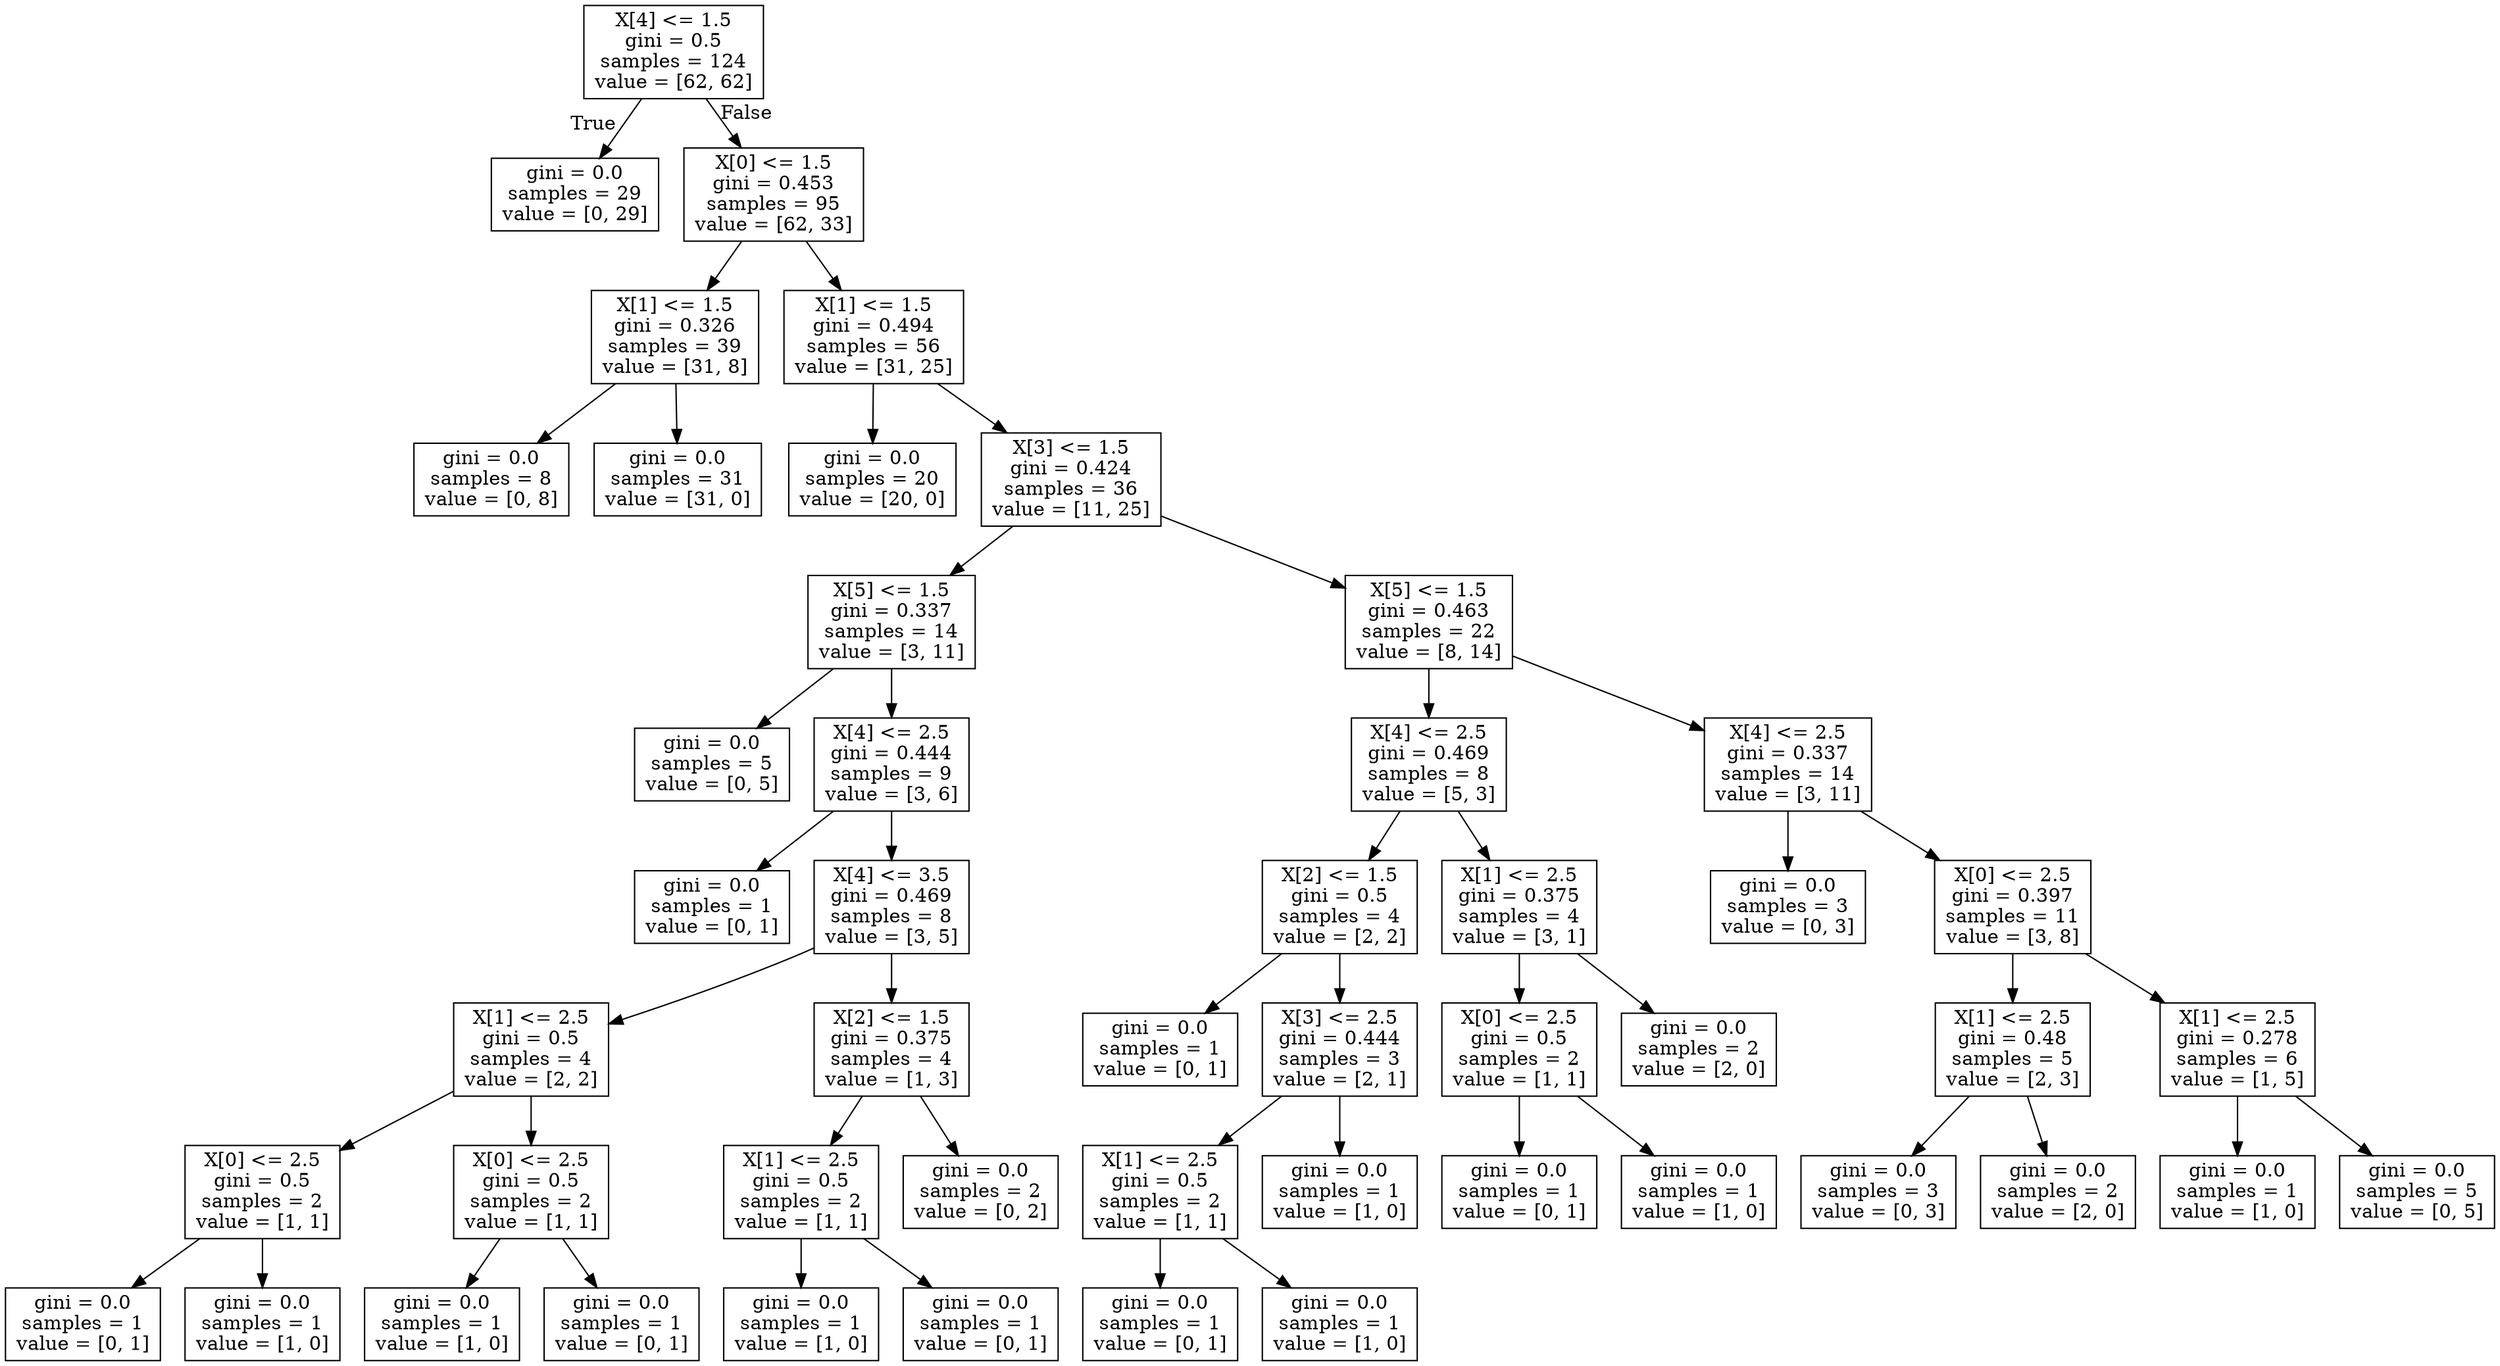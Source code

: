 digraph Tree {
node [shape=box] ;
0 [label="X[4] <= 1.5\ngini = 0.5\nsamples = 124\nvalue = [62, 62]"] ;
1 [label="gini = 0.0\nsamples = 29\nvalue = [0, 29]"] ;
0 -> 1 [labeldistance=2.5, labelangle=45, headlabel="True"] ;
2 [label="X[0] <= 1.5\ngini = 0.453\nsamples = 95\nvalue = [62, 33]"] ;
0 -> 2 [labeldistance=2.5, labelangle=-45, headlabel="False"] ;
3 [label="X[1] <= 1.5\ngini = 0.326\nsamples = 39\nvalue = [31, 8]"] ;
2 -> 3 ;
4 [label="gini = 0.0\nsamples = 8\nvalue = [0, 8]"] ;
3 -> 4 ;
5 [label="gini = 0.0\nsamples = 31\nvalue = [31, 0]"] ;
3 -> 5 ;
6 [label="X[1] <= 1.5\ngini = 0.494\nsamples = 56\nvalue = [31, 25]"] ;
2 -> 6 ;
7 [label="gini = 0.0\nsamples = 20\nvalue = [20, 0]"] ;
6 -> 7 ;
8 [label="X[3] <= 1.5\ngini = 0.424\nsamples = 36\nvalue = [11, 25]"] ;
6 -> 8 ;
9 [label="X[5] <= 1.5\ngini = 0.337\nsamples = 14\nvalue = [3, 11]"] ;
8 -> 9 ;
10 [label="gini = 0.0\nsamples = 5\nvalue = [0, 5]"] ;
9 -> 10 ;
11 [label="X[4] <= 2.5\ngini = 0.444\nsamples = 9\nvalue = [3, 6]"] ;
9 -> 11 ;
12 [label="gini = 0.0\nsamples = 1\nvalue = [0, 1]"] ;
11 -> 12 ;
13 [label="X[4] <= 3.5\ngini = 0.469\nsamples = 8\nvalue = [3, 5]"] ;
11 -> 13 ;
14 [label="X[1] <= 2.5\ngini = 0.5\nsamples = 4\nvalue = [2, 2]"] ;
13 -> 14 ;
15 [label="X[0] <= 2.5\ngini = 0.5\nsamples = 2\nvalue = [1, 1]"] ;
14 -> 15 ;
16 [label="gini = 0.0\nsamples = 1\nvalue = [0, 1]"] ;
15 -> 16 ;
17 [label="gini = 0.0\nsamples = 1\nvalue = [1, 0]"] ;
15 -> 17 ;
18 [label="X[0] <= 2.5\ngini = 0.5\nsamples = 2\nvalue = [1, 1]"] ;
14 -> 18 ;
19 [label="gini = 0.0\nsamples = 1\nvalue = [1, 0]"] ;
18 -> 19 ;
20 [label="gini = 0.0\nsamples = 1\nvalue = [0, 1]"] ;
18 -> 20 ;
21 [label="X[2] <= 1.5\ngini = 0.375\nsamples = 4\nvalue = [1, 3]"] ;
13 -> 21 ;
22 [label="X[1] <= 2.5\ngini = 0.5\nsamples = 2\nvalue = [1, 1]"] ;
21 -> 22 ;
23 [label="gini = 0.0\nsamples = 1\nvalue = [1, 0]"] ;
22 -> 23 ;
24 [label="gini = 0.0\nsamples = 1\nvalue = [0, 1]"] ;
22 -> 24 ;
25 [label="gini = 0.0\nsamples = 2\nvalue = [0, 2]"] ;
21 -> 25 ;
26 [label="X[5] <= 1.5\ngini = 0.463\nsamples = 22\nvalue = [8, 14]"] ;
8 -> 26 ;
27 [label="X[4] <= 2.5\ngini = 0.469\nsamples = 8\nvalue = [5, 3]"] ;
26 -> 27 ;
28 [label="X[2] <= 1.5\ngini = 0.5\nsamples = 4\nvalue = [2, 2]"] ;
27 -> 28 ;
29 [label="gini = 0.0\nsamples = 1\nvalue = [0, 1]"] ;
28 -> 29 ;
30 [label="X[3] <= 2.5\ngini = 0.444\nsamples = 3\nvalue = [2, 1]"] ;
28 -> 30 ;
31 [label="X[1] <= 2.5\ngini = 0.5\nsamples = 2\nvalue = [1, 1]"] ;
30 -> 31 ;
32 [label="gini = 0.0\nsamples = 1\nvalue = [0, 1]"] ;
31 -> 32 ;
33 [label="gini = 0.0\nsamples = 1\nvalue = [1, 0]"] ;
31 -> 33 ;
34 [label="gini = 0.0\nsamples = 1\nvalue = [1, 0]"] ;
30 -> 34 ;
35 [label="X[1] <= 2.5\ngini = 0.375\nsamples = 4\nvalue = [3, 1]"] ;
27 -> 35 ;
36 [label="X[0] <= 2.5\ngini = 0.5\nsamples = 2\nvalue = [1, 1]"] ;
35 -> 36 ;
37 [label="gini = 0.0\nsamples = 1\nvalue = [0, 1]"] ;
36 -> 37 ;
38 [label="gini = 0.0\nsamples = 1\nvalue = [1, 0]"] ;
36 -> 38 ;
39 [label="gini = 0.0\nsamples = 2\nvalue = [2, 0]"] ;
35 -> 39 ;
40 [label="X[4] <= 2.5\ngini = 0.337\nsamples = 14\nvalue = [3, 11]"] ;
26 -> 40 ;
41 [label="gini = 0.0\nsamples = 3\nvalue = [0, 3]"] ;
40 -> 41 ;
42 [label="X[0] <= 2.5\ngini = 0.397\nsamples = 11\nvalue = [3, 8]"] ;
40 -> 42 ;
43 [label="X[1] <= 2.5\ngini = 0.48\nsamples = 5\nvalue = [2, 3]"] ;
42 -> 43 ;
44 [label="gini = 0.0\nsamples = 3\nvalue = [0, 3]"] ;
43 -> 44 ;
45 [label="gini = 0.0\nsamples = 2\nvalue = [2, 0]"] ;
43 -> 45 ;
46 [label="X[1] <= 2.5\ngini = 0.278\nsamples = 6\nvalue = [1, 5]"] ;
42 -> 46 ;
47 [label="gini = 0.0\nsamples = 1\nvalue = [1, 0]"] ;
46 -> 47 ;
48 [label="gini = 0.0\nsamples = 5\nvalue = [0, 5]"] ;
46 -> 48 ;
}